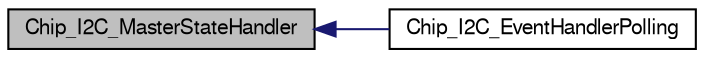 digraph "Chip_I2C_MasterStateHandler"
{
  edge [fontname="FreeSans",fontsize="10",labelfontname="FreeSans",labelfontsize="10"];
  node [fontname="FreeSans",fontsize="10",shape=record];
  rankdir="LR";
  Node1 [label="Chip_I2C_MasterStateHandler",height=0.2,width=0.4,color="black", fillcolor="grey75", style="filled", fontcolor="black"];
  Node1 -> Node2 [dir="back",color="midnightblue",fontsize="10",style="solid"];
  Node2 [label="Chip_I2C_EventHandlerPolling",height=0.2,width=0.4,color="black", fillcolor="white", style="filled",URL="$group__I2C__17XX__40XX.html#gaaa89a66d658a41325b3c5e56bc059401",tooltip="Default event handler for polling operation. "];
}
